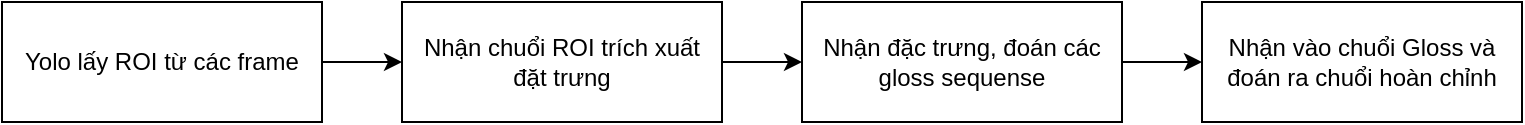 <mxfile version="28.2.1">
  <diagram name="Page-1" id="Zu_V6gvylcjcpr_bEmL2">
    <mxGraphModel dx="1281" dy="658" grid="1" gridSize="10" guides="1" tooltips="1" connect="1" arrows="1" fold="1" page="1" pageScale="1" pageWidth="850" pageHeight="1100" math="0" shadow="0">
      <root>
        <mxCell id="0" />
        <mxCell id="1" parent="0" />
        <mxCell id="jJRCGEltQd-V-graMGFj-1" value="Yolo lấy ROI từ các frame" style="rounded=0;whiteSpace=wrap;html=1;" vertex="1" parent="1">
          <mxGeometry x="40" y="70" width="160" height="60" as="geometry" />
        </mxCell>
        <mxCell id="jJRCGEltQd-V-graMGFj-2" value="Nhận chuổi ROI trích xuất đặt trưng" style="rounded=0;whiteSpace=wrap;html=1;" vertex="1" parent="1">
          <mxGeometry x="240" y="70" width="160" height="60" as="geometry" />
        </mxCell>
        <mxCell id="jJRCGEltQd-V-graMGFj-3" value="Nhận đặc trưng, đoán các gloss sequense" style="rounded=0;whiteSpace=wrap;html=1;" vertex="1" parent="1">
          <mxGeometry x="440" y="70" width="160" height="60" as="geometry" />
        </mxCell>
        <mxCell id="jJRCGEltQd-V-graMGFj-4" value="Nhận vào chuổi Gloss và đoán ra chuổi hoàn chỉnh" style="rounded=0;whiteSpace=wrap;html=1;" vertex="1" parent="1">
          <mxGeometry x="640" y="70" width="160" height="60" as="geometry" />
        </mxCell>
        <mxCell id="jJRCGEltQd-V-graMGFj-8" value="" style="endArrow=classic;html=1;rounded=0;exitX=1;exitY=0.5;exitDx=0;exitDy=0;entryX=0;entryY=0.5;entryDx=0;entryDy=0;" edge="1" parent="1" source="jJRCGEltQd-V-graMGFj-3" target="jJRCGEltQd-V-graMGFj-4">
          <mxGeometry width="50" height="50" relative="1" as="geometry">
            <mxPoint x="400" y="370" as="sourcePoint" />
            <mxPoint x="450" y="320" as="targetPoint" />
          </mxGeometry>
        </mxCell>
        <mxCell id="jJRCGEltQd-V-graMGFj-9" value="" style="endArrow=classic;html=1;rounded=0;exitX=1;exitY=0.5;exitDx=0;exitDy=0;entryX=0;entryY=0.5;entryDx=0;entryDy=0;" edge="1" parent="1" source="jJRCGEltQd-V-graMGFj-2" target="jJRCGEltQd-V-graMGFj-3">
          <mxGeometry width="50" height="50" relative="1" as="geometry">
            <mxPoint x="400" y="370" as="sourcePoint" />
            <mxPoint x="450" y="320" as="targetPoint" />
          </mxGeometry>
        </mxCell>
        <mxCell id="jJRCGEltQd-V-graMGFj-10" value="" style="endArrow=classic;html=1;rounded=0;exitX=1;exitY=0.5;exitDx=0;exitDy=0;entryX=0;entryY=0.5;entryDx=0;entryDy=0;" edge="1" parent="1" source="jJRCGEltQd-V-graMGFj-1" target="jJRCGEltQd-V-graMGFj-2">
          <mxGeometry width="50" height="50" relative="1" as="geometry">
            <mxPoint x="400" y="370" as="sourcePoint" />
            <mxPoint x="450" y="320" as="targetPoint" />
          </mxGeometry>
        </mxCell>
      </root>
    </mxGraphModel>
  </diagram>
</mxfile>
